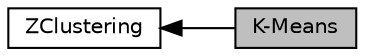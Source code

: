 digraph "K-Means"
{
  edge [fontname="Helvetica",fontsize="10",labelfontname="Helvetica",labelfontsize="10"];
  node [fontname="Helvetica",fontsize="10",shape=box];
  rankdir=LR;
  Node1 [label="ZClustering",height=0.2,width=0.4,color="black", fillcolor="white", style="filled",URL="$group__z_clustering.html",tooltip="Collection of methods for creating clusters."];
  Node0 [label="K-Means",height=0.2,width=0.4,color="black", fillcolor="grey75", style="filled", fontcolor="black",tooltip="Collection of methods for creating clusters using the k-Means Algorithm."];
  Node1->Node0 [shape=plaintext, dir="back", style="solid"];
}
